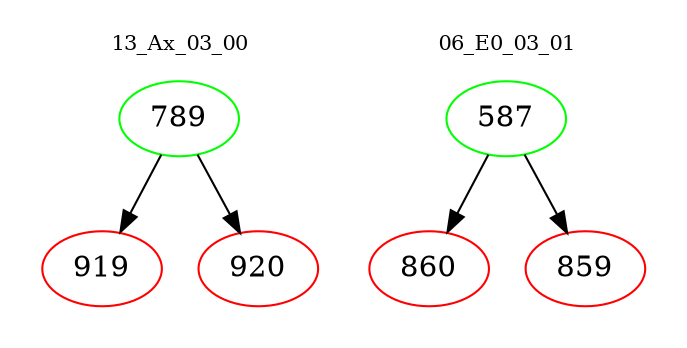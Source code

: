 digraph{
subgraph cluster_0 {
color = white
label = "13_Ax_03_00";
fontsize=10;
T0_789 [label="789", color="green"]
T0_789 -> T0_919 [color="black"]
T0_919 [label="919", color="red"]
T0_789 -> T0_920 [color="black"]
T0_920 [label="920", color="red"]
}
subgraph cluster_1 {
color = white
label = "06_E0_03_01";
fontsize=10;
T1_587 [label="587", color="green"]
T1_587 -> T1_860 [color="black"]
T1_860 [label="860", color="red"]
T1_587 -> T1_859 [color="black"]
T1_859 [label="859", color="red"]
}
}
